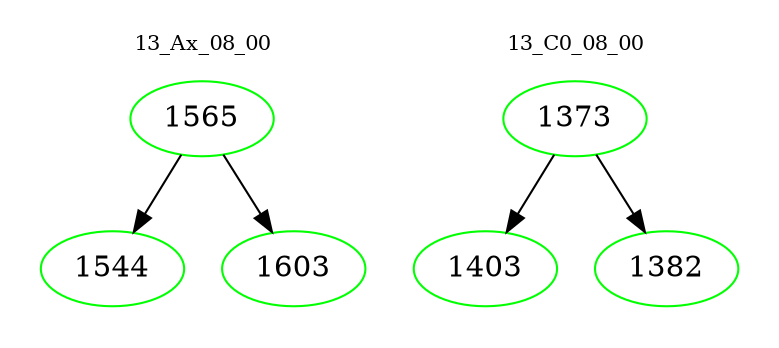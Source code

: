 digraph{
subgraph cluster_0 {
color = white
label = "13_Ax_08_00";
fontsize=10;
T0_1565 [label="1565", color="green"]
T0_1565 -> T0_1544 [color="black"]
T0_1544 [label="1544", color="green"]
T0_1565 -> T0_1603 [color="black"]
T0_1603 [label="1603", color="green"]
}
subgraph cluster_1 {
color = white
label = "13_C0_08_00";
fontsize=10;
T1_1373 [label="1373", color="green"]
T1_1373 -> T1_1403 [color="black"]
T1_1403 [label="1403", color="green"]
T1_1373 -> T1_1382 [color="black"]
T1_1382 [label="1382", color="green"]
}
}
